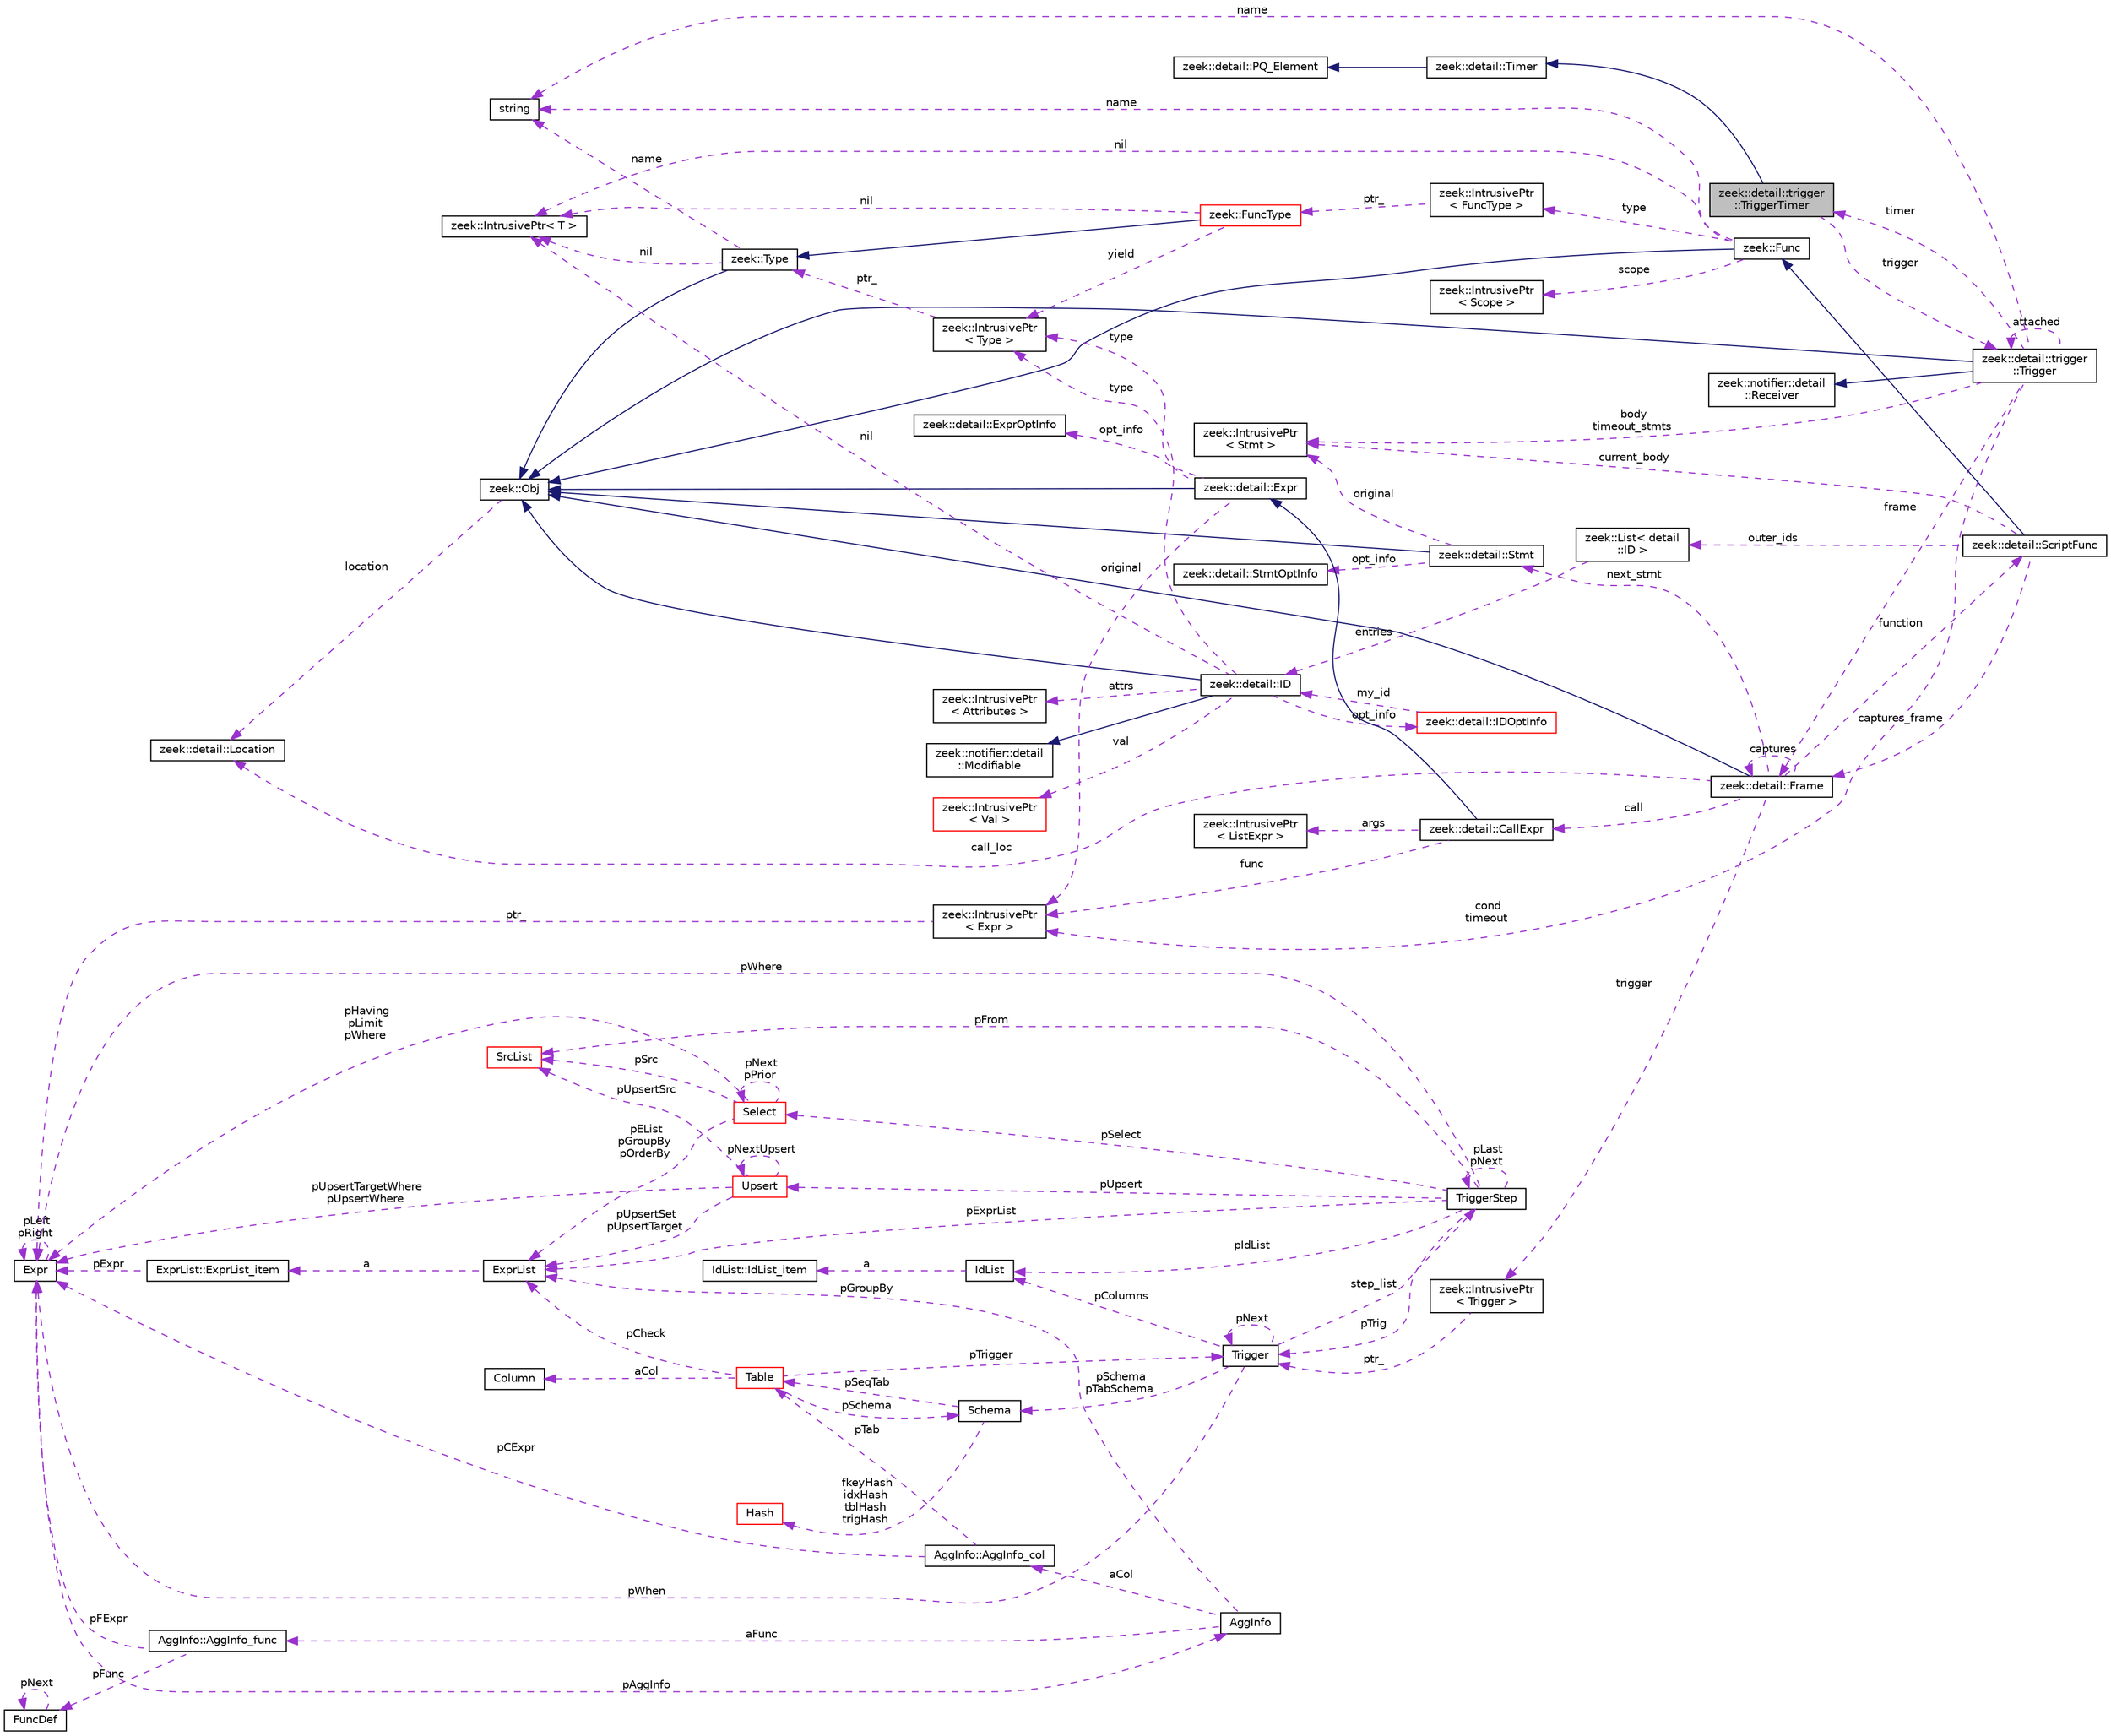 digraph "zeek::detail::trigger::TriggerTimer"
{
 // LATEX_PDF_SIZE
  edge [fontname="Helvetica",fontsize="10",labelfontname="Helvetica",labelfontsize="10"];
  node [fontname="Helvetica",fontsize="10",shape=record];
  rankdir="LR";
  Node1 [label="zeek::detail::trigger\l::TriggerTimer",height=0.2,width=0.4,color="black", fillcolor="grey75", style="filled", fontcolor="black",tooltip=" "];
  Node2 -> Node1 [dir="back",color="midnightblue",fontsize="10",style="solid",fontname="Helvetica"];
  Node2 [label="zeek::detail::Timer",height=0.2,width=0.4,color="black", fillcolor="white", style="filled",URL="$d1/da2/classzeek_1_1detail_1_1Timer.html",tooltip=" "];
  Node3 -> Node2 [dir="back",color="midnightblue",fontsize="10",style="solid",fontname="Helvetica"];
  Node3 [label="zeek::detail::PQ_Element",height=0.2,width=0.4,color="black", fillcolor="white", style="filled",URL="$df/d3d/classzeek_1_1detail_1_1PQ__Element.html",tooltip=" "];
  Node4 -> Node1 [dir="back",color="darkorchid3",fontsize="10",style="dashed",label=" trigger" ,fontname="Helvetica"];
  Node4 [label="zeek::detail::trigger\l::Trigger",height=0.2,width=0.4,color="black", fillcolor="white", style="filled",URL="$db/d32/classzeek_1_1detail_1_1trigger_1_1Trigger.html",tooltip=" "];
  Node5 -> Node4 [dir="back",color="midnightblue",fontsize="10",style="solid",fontname="Helvetica"];
  Node5 [label="zeek::Obj",height=0.2,width=0.4,color="black", fillcolor="white", style="filled",URL="$dd/df1/classzeek_1_1Obj.html",tooltip=" "];
  Node6 -> Node5 [dir="back",color="darkorchid3",fontsize="10",style="dashed",label=" location" ,fontname="Helvetica"];
  Node6 [label="zeek::detail::Location",height=0.2,width=0.4,color="black", fillcolor="white", style="filled",URL="$d5/d1d/classzeek_1_1detail_1_1Location.html",tooltip=" "];
  Node7 -> Node4 [dir="back",color="midnightblue",fontsize="10",style="solid",fontname="Helvetica"];
  Node7 [label="zeek::notifier::detail\l::Receiver",height=0.2,width=0.4,color="black", fillcolor="white", style="filled",URL="$d7/db5/classzeek_1_1notifier_1_1detail_1_1Receiver.html",tooltip=" "];
  Node8 -> Node4 [dir="back",color="darkorchid3",fontsize="10",style="dashed",label=" cond\ntimeout" ,fontname="Helvetica"];
  Node8 [label="zeek::IntrusivePtr\l\< Expr \>",height=0.2,width=0.4,color="black", fillcolor="white", style="filled",URL="$d6/dba/classzeek_1_1IntrusivePtr.html",tooltip=" "];
  Node9 -> Node8 [dir="back",color="darkorchid3",fontsize="10",style="dashed",label=" ptr_" ,fontname="Helvetica"];
  Node9 [label="Expr",height=0.2,width=0.4,color="black", fillcolor="white", style="filled",URL="$db/d1b/sqlite3_8c.html#d4/dfb/structExpr",tooltip=" "];
  Node9 -> Node9 [dir="back",color="darkorchid3",fontsize="10",style="dashed",label=" pLeft\npRight" ,fontname="Helvetica"];
  Node10 -> Node9 [dir="back",color="darkorchid3",fontsize="10",style="dashed",label=" pAggInfo" ,fontname="Helvetica"];
  Node10 [label="AggInfo",height=0.2,width=0.4,color="black", fillcolor="white", style="filled",URL="$db/d1b/sqlite3_8c.html#d2/dc8/structAggInfo",tooltip=" "];
  Node11 -> Node10 [dir="back",color="darkorchid3",fontsize="10",style="dashed",label=" pGroupBy" ,fontname="Helvetica"];
  Node11 [label="ExprList",height=0.2,width=0.4,color="black", fillcolor="white", style="filled",URL="$db/d1b/sqlite3_8c.html#d5/d5c/structExprList",tooltip=" "];
  Node12 -> Node11 [dir="back",color="darkorchid3",fontsize="10",style="dashed",label=" a" ,fontname="Helvetica"];
  Node12 [label="ExprList::ExprList_item",height=0.2,width=0.4,color="black", fillcolor="white", style="filled",URL="$db/d1b/sqlite3_8c.html#d8/dae/structExprList_1_1ExprList__item",tooltip=" "];
  Node9 -> Node12 [dir="back",color="darkorchid3",fontsize="10",style="dashed",label=" pExpr" ,fontname="Helvetica"];
  Node13 -> Node10 [dir="back",color="darkorchid3",fontsize="10",style="dashed",label=" aCol" ,fontname="Helvetica"];
  Node13 [label="AggInfo::AggInfo_col",height=0.2,width=0.4,color="black", fillcolor="white", style="filled",URL="$db/d1b/sqlite3_8c.html#d6/d3a/structAggInfo_1_1AggInfo__col",tooltip=" "];
  Node14 -> Node13 [dir="back",color="darkorchid3",fontsize="10",style="dashed",label=" pTab" ,fontname="Helvetica"];
  Node14 [label="Table",height=0.2,width=0.4,color="red", fillcolor="white", style="filled",URL="$db/d1b/sqlite3_8c.html#dc/dcb/structTable",tooltip=" "];
  Node15 -> Node14 [dir="back",color="darkorchid3",fontsize="10",style="dashed",label=" aCol" ,fontname="Helvetica"];
  Node15 [label="Column",height=0.2,width=0.4,color="black", fillcolor="white", style="filled",URL="$db/d1b/sqlite3_8c.html#dc/dc1/structColumn",tooltip=" "];
  Node11 -> Node14 [dir="back",color="darkorchid3",fontsize="10",style="dashed",label=" pCheck" ,fontname="Helvetica"];
  Node21 -> Node14 [dir="back",color="darkorchid3",fontsize="10",style="dashed",label=" pTrigger" ,fontname="Helvetica"];
  Node21 [label="Trigger",height=0.2,width=0.4,color="black", fillcolor="white", style="filled",URL="$db/d1b/sqlite3_8c.html#dc/d15/structTrigger",tooltip=" "];
  Node9 -> Node21 [dir="back",color="darkorchid3",fontsize="10",style="dashed",label=" pWhen" ,fontname="Helvetica"];
  Node22 -> Node21 [dir="back",color="darkorchid3",fontsize="10",style="dashed",label=" pColumns" ,fontname="Helvetica"];
  Node22 [label="IdList",height=0.2,width=0.4,color="black", fillcolor="white", style="filled",URL="$db/d1b/sqlite3_8c.html#da/d69/structIdList",tooltip=" "];
  Node23 -> Node22 [dir="back",color="darkorchid3",fontsize="10",style="dashed",label=" a" ,fontname="Helvetica"];
  Node23 [label="IdList::IdList_item",height=0.2,width=0.4,color="black", fillcolor="white", style="filled",URL="$db/d1b/sqlite3_8c.html#d4/dc3/structIdList_1_1IdList__item",tooltip=" "];
  Node17 -> Node21 [dir="back",color="darkorchid3",fontsize="10",style="dashed",label=" pSchema\npTabSchema" ,fontname="Helvetica"];
  Node17 [label="Schema",height=0.2,width=0.4,color="black", fillcolor="white", style="filled",URL="$db/d1b/sqlite3_8c.html#d8/db0/structSchema",tooltip=" "];
  Node18 -> Node17 [dir="back",color="darkorchid3",fontsize="10",style="dashed",label=" fkeyHash\nidxHash\ntblHash\ntrigHash" ,fontname="Helvetica"];
  Node18 [label="Hash",height=0.2,width=0.4,color="red", fillcolor="white", style="filled",URL="$db/d1b/sqlite3_8c.html#d1/dbe/structHash",tooltip=" "];
  Node14 -> Node17 [dir="back",color="darkorchid3",fontsize="10",style="dashed",label=" pSeqTab" ,fontname="Helvetica"];
  Node24 -> Node21 [dir="back",color="darkorchid3",fontsize="10",style="dashed",label=" step_list" ,fontname="Helvetica"];
  Node24 [label="TriggerStep",height=0.2,width=0.4,color="black", fillcolor="white", style="filled",URL="$db/d1b/sqlite3_8c.html#d5/da5/structTriggerStep",tooltip=" "];
  Node21 -> Node24 [dir="back",color="darkorchid3",fontsize="10",style="dashed",label=" pTrig" ,fontname="Helvetica"];
  Node25 -> Node24 [dir="back",color="darkorchid3",fontsize="10",style="dashed",label=" pSelect" ,fontname="Helvetica"];
  Node25 [label="Select",height=0.2,width=0.4,color="red", fillcolor="white", style="filled",URL="$db/d1b/sqlite3_8c.html#dd/d39/structSelect",tooltip=" "];
  Node11 -> Node25 [dir="back",color="darkorchid3",fontsize="10",style="dashed",label=" pEList\npGroupBy\npOrderBy" ,fontname="Helvetica"];
  Node26 -> Node25 [dir="back",color="darkorchid3",fontsize="10",style="dashed",label=" pSrc" ,fontname="Helvetica"];
  Node26 [label="SrcList",height=0.2,width=0.4,color="red", fillcolor="white", style="filled",URL="$db/d1b/sqlite3_8c.html#de/deb/structSrcList",tooltip=" "];
  Node9 -> Node25 [dir="back",color="darkorchid3",fontsize="10",style="dashed",label=" pHaving\npLimit\npWhere" ,fontname="Helvetica"];
  Node25 -> Node25 [dir="back",color="darkorchid3",fontsize="10",style="dashed",label=" pNext\npPrior" ,fontname="Helvetica"];
  Node26 -> Node24 [dir="back",color="darkorchid3",fontsize="10",style="dashed",label=" pFrom" ,fontname="Helvetica"];
  Node9 -> Node24 [dir="back",color="darkorchid3",fontsize="10",style="dashed",label=" pWhere" ,fontname="Helvetica"];
  Node11 -> Node24 [dir="back",color="darkorchid3",fontsize="10",style="dashed",label=" pExprList" ,fontname="Helvetica"];
  Node22 -> Node24 [dir="back",color="darkorchid3",fontsize="10",style="dashed",label=" pIdList" ,fontname="Helvetica"];
  Node33 -> Node24 [dir="back",color="darkorchid3",fontsize="10",style="dashed",label=" pUpsert" ,fontname="Helvetica"];
  Node33 [label="Upsert",height=0.2,width=0.4,color="red", fillcolor="white", style="filled",URL="$db/d1b/sqlite3_8c.html#da/d8e/structUpsert",tooltip=" "];
  Node11 -> Node33 [dir="back",color="darkorchid3",fontsize="10",style="dashed",label=" pUpsertSet\npUpsertTarget" ,fontname="Helvetica"];
  Node9 -> Node33 [dir="back",color="darkorchid3",fontsize="10",style="dashed",label=" pUpsertTargetWhere\npUpsertWhere" ,fontname="Helvetica"];
  Node33 -> Node33 [dir="back",color="darkorchid3",fontsize="10",style="dashed",label=" pNextUpsert" ,fontname="Helvetica"];
  Node26 -> Node33 [dir="back",color="darkorchid3",fontsize="10",style="dashed",label=" pUpsertSrc" ,fontname="Helvetica"];
  Node24 -> Node24 [dir="back",color="darkorchid3",fontsize="10",style="dashed",label=" pLast\npNext" ,fontname="Helvetica"];
  Node21 -> Node21 [dir="back",color="darkorchid3",fontsize="10",style="dashed",label=" pNext" ,fontname="Helvetica"];
  Node17 -> Node14 [dir="back",color="darkorchid3",fontsize="10",style="dashed",label=" pSchema" ,fontname="Helvetica"];
  Node9 -> Node13 [dir="back",color="darkorchid3",fontsize="10",style="dashed",label=" pCExpr" ,fontname="Helvetica"];
  Node34 -> Node10 [dir="back",color="darkorchid3",fontsize="10",style="dashed",label=" aFunc" ,fontname="Helvetica"];
  Node34 [label="AggInfo::AggInfo_func",height=0.2,width=0.4,color="black", fillcolor="white", style="filled",URL="$db/d1b/sqlite3_8c.html#d3/d2e/structAggInfo_1_1AggInfo__func",tooltip=" "];
  Node9 -> Node34 [dir="back",color="darkorchid3",fontsize="10",style="dashed",label=" pFExpr" ,fontname="Helvetica"];
  Node32 -> Node34 [dir="back",color="darkorchid3",fontsize="10",style="dashed",label=" pFunc" ,fontname="Helvetica"];
  Node32 [label="FuncDef",height=0.2,width=0.4,color="black", fillcolor="white", style="filled",URL="$d1/d3a/structFuncDef.html",tooltip=" "];
  Node32 -> Node32 [dir="back",color="darkorchid3",fontsize="10",style="dashed",label=" pNext" ,fontname="Helvetica"];
  Node35 -> Node4 [dir="back",color="darkorchid3",fontsize="10",style="dashed",label=" body\ntimeout_stmts" ,fontname="Helvetica"];
  Node35 [label="zeek::IntrusivePtr\l\< Stmt \>",height=0.2,width=0.4,color="black", fillcolor="white", style="filled",URL="$d6/dba/classzeek_1_1IntrusivePtr.html",tooltip=" "];
  Node36 -> Node4 [dir="back",color="darkorchid3",fontsize="10",style="dashed",label=" frame" ,fontname="Helvetica"];
  Node36 [label="zeek::detail::Frame",height=0.2,width=0.4,color="black", fillcolor="white", style="filled",URL="$dd/d3f/classzeek_1_1detail_1_1Frame.html",tooltip=" "];
  Node5 -> Node36 [dir="back",color="midnightblue",fontsize="10",style="solid",fontname="Helvetica"];
  Node36 -> Node36 [dir="back",color="darkorchid3",fontsize="10",style="dashed",label=" captures" ,fontname="Helvetica"];
  Node37 -> Node36 [dir="back",color="darkorchid3",fontsize="10",style="dashed",label=" function" ,fontname="Helvetica"];
  Node37 [label="zeek::detail::ScriptFunc",height=0.2,width=0.4,color="black", fillcolor="white", style="filled",URL="$dc/db4/classzeek_1_1detail_1_1ScriptFunc.html",tooltip=" "];
  Node38 -> Node37 [dir="back",color="midnightblue",fontsize="10",style="solid",fontname="Helvetica"];
  Node38 [label="zeek::Func",height=0.2,width=0.4,color="black", fillcolor="white", style="filled",URL="$d5/d7c/classzeek_1_1Func.html",tooltip=" "];
  Node5 -> Node38 [dir="back",color="midnightblue",fontsize="10",style="solid",fontname="Helvetica"];
  Node39 -> Node38 [dir="back",color="darkorchid3",fontsize="10",style="dashed",label=" nil" ,fontname="Helvetica"];
  Node39 [label="zeek::IntrusivePtr\< T \>",height=0.2,width=0.4,color="black", fillcolor="white", style="filled",URL="$d6/dba/classzeek_1_1IntrusivePtr.html",tooltip=" "];
  Node40 -> Node38 [dir="back",color="darkorchid3",fontsize="10",style="dashed",label=" scope" ,fontname="Helvetica"];
  Node40 [label="zeek::IntrusivePtr\l\< Scope \>",height=0.2,width=0.4,color="black", fillcolor="white", style="filled",URL="$d6/dba/classzeek_1_1IntrusivePtr.html",tooltip=" "];
  Node41 -> Node38 [dir="back",color="darkorchid3",fontsize="10",style="dashed",label=" type" ,fontname="Helvetica"];
  Node41 [label="zeek::IntrusivePtr\l\< FuncType \>",height=0.2,width=0.4,color="black", fillcolor="white", style="filled",URL="$d6/dba/classzeek_1_1IntrusivePtr.html",tooltip=" "];
  Node42 -> Node41 [dir="back",color="darkorchid3",fontsize="10",style="dashed",label=" ptr_" ,fontname="Helvetica"];
  Node42 [label="zeek::FuncType",height=0.2,width=0.4,color="red", fillcolor="white", style="filled",URL="$da/ddd/classzeek_1_1FuncType.html",tooltip=" "];
  Node43 -> Node42 [dir="back",color="midnightblue",fontsize="10",style="solid",fontname="Helvetica"];
  Node43 [label="zeek::Type",height=0.2,width=0.4,color="black", fillcolor="white", style="filled",URL="$d0/d4f/classzeek_1_1Type.html",tooltip=" "];
  Node5 -> Node43 [dir="back",color="midnightblue",fontsize="10",style="solid",fontname="Helvetica"];
  Node39 -> Node43 [dir="back",color="darkorchid3",fontsize="10",style="dashed",label=" nil" ,fontname="Helvetica"];
  Node44 -> Node43 [dir="back",color="darkorchid3",fontsize="10",style="dashed",label=" name" ,fontname="Helvetica"];
  Node44 [label="string",height=0.2,width=0.4,color="black", fillcolor="white", style="filled",tooltip=" "];
  Node39 -> Node42 [dir="back",color="darkorchid3",fontsize="10",style="dashed",label=" nil" ,fontname="Helvetica"];
  Node50 -> Node42 [dir="back",color="darkorchid3",fontsize="10",style="dashed",label=" yield" ,fontname="Helvetica"];
  Node50 [label="zeek::IntrusivePtr\l\< Type \>",height=0.2,width=0.4,color="black", fillcolor="white", style="filled",URL="$d6/dba/classzeek_1_1IntrusivePtr.html",tooltip=" "];
  Node43 -> Node50 [dir="back",color="darkorchid3",fontsize="10",style="dashed",label=" ptr_" ,fontname="Helvetica"];
  Node44 -> Node38 [dir="back",color="darkorchid3",fontsize="10",style="dashed",label=" name" ,fontname="Helvetica"];
  Node51 -> Node37 [dir="back",color="darkorchid3",fontsize="10",style="dashed",label=" outer_ids" ,fontname="Helvetica"];
  Node51 [label="zeek::List\< detail\l::ID \>",height=0.2,width=0.4,color="black", fillcolor="white", style="filled",URL="$d2/d8d/classzeek_1_1List.html",tooltip=" "];
  Node52 -> Node51 [dir="back",color="darkorchid3",fontsize="10",style="dashed",label=" entries" ,fontname="Helvetica"];
  Node52 [label="zeek::detail::ID",height=0.2,width=0.4,color="black", fillcolor="white", style="filled",URL="$d1/dcf/classzeek_1_1detail_1_1ID.html",tooltip=" "];
  Node5 -> Node52 [dir="back",color="midnightblue",fontsize="10",style="solid",fontname="Helvetica"];
  Node53 -> Node52 [dir="back",color="midnightblue",fontsize="10",style="solid",fontname="Helvetica"];
  Node53 [label="zeek::notifier::detail\l::Modifiable",height=0.2,width=0.4,color="black", fillcolor="white", style="filled",URL="$d8/d87/classzeek_1_1notifier_1_1detail_1_1Modifiable.html",tooltip=" "];
  Node39 -> Node52 [dir="back",color="darkorchid3",fontsize="10",style="dashed",label=" nil" ,fontname="Helvetica"];
  Node50 -> Node52 [dir="back",color="darkorchid3",fontsize="10",style="dashed",label=" type" ,fontname="Helvetica"];
  Node54 -> Node52 [dir="back",color="darkorchid3",fontsize="10",style="dashed",label=" val" ,fontname="Helvetica"];
  Node54 [label="zeek::IntrusivePtr\l\< Val \>",height=0.2,width=0.4,color="red", fillcolor="white", style="filled",URL="$d6/dba/classzeek_1_1IntrusivePtr.html",tooltip=" "];
  Node56 -> Node52 [dir="back",color="darkorchid3",fontsize="10",style="dashed",label=" attrs" ,fontname="Helvetica"];
  Node56 [label="zeek::IntrusivePtr\l\< Attributes \>",height=0.2,width=0.4,color="black", fillcolor="white", style="filled",URL="$d6/dba/classzeek_1_1IntrusivePtr.html",tooltip=" "];
  Node57 -> Node52 [dir="back",color="darkorchid3",fontsize="10",style="dashed",label=" opt_info" ,fontname="Helvetica"];
  Node57 [label="zeek::detail::IDOptInfo",height=0.2,width=0.4,color="red", fillcolor="white", style="filled",URL="$dd/dcb/classzeek_1_1detail_1_1IDOptInfo.html",tooltip=" "];
  Node52 -> Node57 [dir="back",color="darkorchid3",fontsize="10",style="dashed",label=" my_id" ,fontname="Helvetica"];
  Node36 -> Node37 [dir="back",color="darkorchid3",fontsize="10",style="dashed",label=" captures_frame" ,fontname="Helvetica"];
  Node35 -> Node37 [dir="back",color="darkorchid3",fontsize="10",style="dashed",label=" current_body" ,fontname="Helvetica"];
  Node61 -> Node36 [dir="back",color="darkorchid3",fontsize="10",style="dashed",label=" next_stmt" ,fontname="Helvetica"];
  Node61 [label="zeek::detail::Stmt",height=0.2,width=0.4,color="black", fillcolor="white", style="filled",URL="$d2/df8/classzeek_1_1detail_1_1Stmt.html",tooltip=" "];
  Node5 -> Node61 [dir="back",color="midnightblue",fontsize="10",style="solid",fontname="Helvetica"];
  Node35 -> Node61 [dir="back",color="darkorchid3",fontsize="10",style="dashed",label=" original" ,fontname="Helvetica"];
  Node62 -> Node61 [dir="back",color="darkorchid3",fontsize="10",style="dashed",label=" opt_info" ,fontname="Helvetica"];
  Node62 [label="zeek::detail::StmtOptInfo",height=0.2,width=0.4,color="black", fillcolor="white", style="filled",URL="$d2/d12/namespacezeek_1_1detail.html#dd/dee/classzeek_1_1detail_1_1StmtOptInfo",tooltip=" "];
  Node63 -> Node36 [dir="back",color="darkorchid3",fontsize="10",style="dashed",label=" trigger" ,fontname="Helvetica"];
  Node63 [label="zeek::IntrusivePtr\l\< Trigger \>",height=0.2,width=0.4,color="black", fillcolor="white", style="filled",URL="$d6/dba/classzeek_1_1IntrusivePtr.html",tooltip=" "];
  Node21 -> Node63 [dir="back",color="darkorchid3",fontsize="10",style="dashed",label=" ptr_" ,fontname="Helvetica"];
  Node64 -> Node36 [dir="back",color="darkorchid3",fontsize="10",style="dashed",label=" call" ,fontname="Helvetica"];
  Node64 [label="zeek::detail::CallExpr",height=0.2,width=0.4,color="black", fillcolor="white", style="filled",URL="$dd/d00/classzeek_1_1detail_1_1CallExpr.html",tooltip=" "];
  Node59 -> Node64 [dir="back",color="midnightblue",fontsize="10",style="solid",fontname="Helvetica"];
  Node59 [label="zeek::detail::Expr",height=0.2,width=0.4,color="black", fillcolor="white", style="filled",URL="$dc/d54/classzeek_1_1detail_1_1Expr.html",tooltip=" "];
  Node5 -> Node59 [dir="back",color="midnightblue",fontsize="10",style="solid",fontname="Helvetica"];
  Node50 -> Node59 [dir="back",color="darkorchid3",fontsize="10",style="dashed",label=" type" ,fontname="Helvetica"];
  Node8 -> Node59 [dir="back",color="darkorchid3",fontsize="10",style="dashed",label=" original" ,fontname="Helvetica"];
  Node60 -> Node59 [dir="back",color="darkorchid3",fontsize="10",style="dashed",label=" opt_info" ,fontname="Helvetica"];
  Node60 [label="zeek::detail::ExprOptInfo",height=0.2,width=0.4,color="black", fillcolor="white", style="filled",URL="$d2/d12/namespacezeek_1_1detail.html#de/d9f/classzeek_1_1detail_1_1ExprOptInfo",tooltip=" "];
  Node8 -> Node64 [dir="back",color="darkorchid3",fontsize="10",style="dashed",label=" func" ,fontname="Helvetica"];
  Node65 -> Node64 [dir="back",color="darkorchid3",fontsize="10",style="dashed",label=" args" ,fontname="Helvetica"];
  Node65 [label="zeek::IntrusivePtr\l\< ListExpr \>",height=0.2,width=0.4,color="black", fillcolor="white", style="filled",URL="$d6/dba/classzeek_1_1IntrusivePtr.html",tooltip=" "];
  Node6 -> Node36 [dir="back",color="darkorchid3",fontsize="10",style="dashed",label=" call_loc" ,fontname="Helvetica"];
  Node44 -> Node4 [dir="back",color="darkorchid3",fontsize="10",style="dashed",label=" name" ,fontname="Helvetica"];
  Node1 -> Node4 [dir="back",color="darkorchid3",fontsize="10",style="dashed",label=" timer" ,fontname="Helvetica"];
  Node4 -> Node4 [dir="back",color="darkorchid3",fontsize="10",style="dashed",label=" attached" ,fontname="Helvetica"];
}

